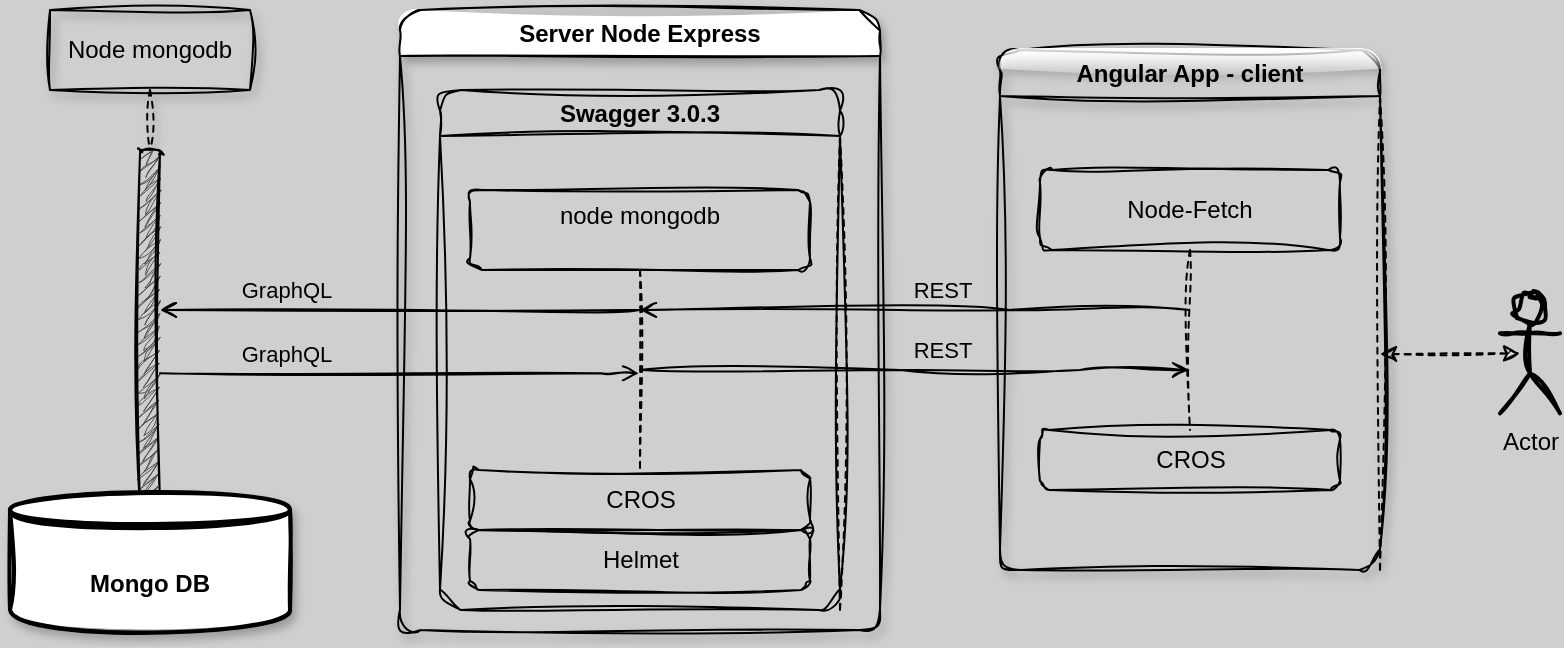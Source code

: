 <mxfile scale="1" border="20" version="23.0.2" type="device">
  <diagram name="architecture 3d-inventory API" id="2YBvvXClWsGukQMizWep">
    <mxGraphModel dx="1115" dy="942" grid="1" gridSize="10" guides="1" tooltips="1" connect="1" arrows="1" fold="1" page="0" pageScale="1" pageWidth="1100" pageHeight="850" background="#CFCFCF" math="0" shadow="0">
      <root>
        <mxCell id="0" />
        <mxCell id="1" parent="0" />
        <mxCell id="aM9ryv3xv72pqoxQDRHE-1" value="&lt;div&gt;Node mongodb&lt;/div&gt;" style="shape=umlLifeline;perimeter=lifelinePerimeter;whiteSpace=wrap;html=1;container=0;dropTarget=0;collapsible=0;recursiveResize=0;outlineConnect=0;portConstraint=eastwest;newEdgeStyle={&quot;edgeStyle&quot;:&quot;elbowEdgeStyle&quot;,&quot;elbow&quot;:&quot;vertical&quot;,&quot;curved&quot;:0,&quot;rounded&quot;:0};labelBorderColor=none;labelBackgroundColor=none;rounded=0;fillStyle=solid;fillColor=none;glass=1;shadow=1;sketch=1;curveFitting=1;jiggle=2;" parent="1" vertex="1">
          <mxGeometry x="125" width="100" height="70" as="geometry" />
        </mxCell>
        <mxCell id="aM9ryv3xv72pqoxQDRHE-2" value="" style="html=1;points=[];perimeter=orthogonalPerimeter;outlineConnect=0;targetShapes=umlLifeline;portConstraint=eastwest;newEdgeStyle={&quot;edgeStyle&quot;:&quot;elbowEdgeStyle&quot;,&quot;elbow&quot;:&quot;vertical&quot;,&quot;curved&quot;:0,&quot;rounded&quot;:0};labelBorderColor=none;labelBackgroundColor=none;fillColor=#4D4D4D;strokeWidth=1;rounded=1;glass=0;sketch=1;curveFitting=1;jiggle=2;gradientColor=none;fillStyle=zigzag;" parent="aM9ryv3xv72pqoxQDRHE-1" vertex="1">
          <mxGeometry x="45" y="70" width="10" height="180" as="geometry" />
        </mxCell>
        <mxCell id="9coqSmU1fN5mkPP7T_2O-10" value="" style="endArrow=open;html=1;endFill=0;shadow=0;startArrow=none;startFill=0;strokeWidth=1;rounded=0;labelBorderColor=none;labelBackgroundColor=none;fontColor=default;sketch=1;curveFitting=1;jiggle=2;" parent="1" source="aM9ryv3xv72pqoxQDRHE-2" target="9coqSmU1fN5mkPP7T_2O-3" edge="1">
          <mxGeometry width="50" height="50" relative="1" as="geometry">
            <mxPoint x="276" y="181.667" as="sourcePoint" />
            <mxPoint x="489.5" y="151.667" as="targetPoint" />
            <Array as="points">
              <mxPoint x="400.5" y="181.667" />
            </Array>
          </mxGeometry>
        </mxCell>
        <mxCell id="9coqSmU1fN5mkPP7T_2O-17" value="GraphQL" style="edgeLabel;html=1;align=center;verticalAlign=middle;resizable=0;points=[];labelBorderColor=none;labelBackgroundColor=none;rounded=0;sketch=1;curveFitting=1;jiggle=2;" parent="9coqSmU1fN5mkPP7T_2O-10" vertex="1" connectable="0">
          <mxGeometry x="-0.607" y="2" relative="1" as="geometry">
            <mxPoint x="16" y="-8" as="offset" />
          </mxGeometry>
        </mxCell>
        <mxCell id="9coqSmU1fN5mkPP7T_2O-18" value="Actor" style="shape=umlActor;verticalLabelPosition=bottom;verticalAlign=top;html=1;outlineConnect=0;labelBorderColor=none;labelBackgroundColor=none;fillColor=none;strokeWidth=2;rounded=0;sketch=1;curveFitting=1;jiggle=2;" parent="1" vertex="1">
          <mxGeometry x="850" y="141.67" width="30" height="60" as="geometry" />
        </mxCell>
        <mxCell id="18" value="" style="endArrow=none;html=1;endFill=0;curved=1;shadow=0;startArrow=open;startFill=0;strokeWidth=1;labelBorderColor=none;labelBackgroundColor=none;fontColor=default;rounded=0;sketch=1;curveFitting=1;jiggle=2;" parent="1" source="aM9ryv3xv72pqoxQDRHE-2" target="9coqSmU1fN5mkPP7T_2O-3" edge="1">
          <mxGeometry width="50" height="50" relative="1" as="geometry">
            <mxPoint x="276" y="150" as="sourcePoint" />
            <mxPoint x="448.5" y="170" as="targetPoint" />
            <Array as="points">
              <mxPoint x="400" y="150" />
            </Array>
          </mxGeometry>
        </mxCell>
        <mxCell id="19" value="GraphQL" style="edgeLabel;html=1;align=center;verticalAlign=middle;resizable=0;points=[];labelBorderColor=none;labelBackgroundColor=none;rounded=0;sketch=1;curveFitting=1;jiggle=2;" parent="18" vertex="1" connectable="0">
          <mxGeometry x="-0.607" y="2" relative="1" as="geometry">
            <mxPoint x="16" y="-8" as="offset" />
          </mxGeometry>
        </mxCell>
        <mxCell id="28" value="" style="endArrow=none;html=1;endFill=0;curved=1;shadow=0;startArrow=open;startFill=0;strokeWidth=1;labelBorderColor=none;labelBackgroundColor=none;fontColor=default;rounded=0;sketch=1;curveFitting=1;jiggle=2;" parent="1" source="9coqSmU1fN5mkPP7T_2O-3" target="35" edge="1">
          <mxGeometry width="50" height="50" relative="1" as="geometry">
            <mxPoint x="460" y="130" as="sourcePoint" />
            <mxPoint x="694.5" y="130" as="targetPoint" />
            <Array as="points">
              <mxPoint x="560" y="150" />
              <mxPoint x="650" y="150" />
            </Array>
          </mxGeometry>
        </mxCell>
        <mxCell id="29" value="REST" style="edgeLabel;html=1;align=center;verticalAlign=middle;resizable=0;points=[];labelBorderColor=none;labelBackgroundColor=none;rounded=0;sketch=1;curveFitting=1;jiggle=2;" parent="28" vertex="1" connectable="0">
          <mxGeometry x="-0.607" y="2" relative="1" as="geometry">
            <mxPoint x="97" y="-8" as="offset" />
          </mxGeometry>
        </mxCell>
        <mxCell id="30" value="" style="endArrow=open;html=1;endFill=0;shadow=0;startArrow=none;startFill=0;strokeWidth=1;rounded=0;labelBorderColor=none;labelBackgroundColor=none;fontColor=default;sketch=1;curveFitting=1;jiggle=2;" parent="1" source="9coqSmU1fN5mkPP7T_2O-3" target="35" edge="1">
          <mxGeometry width="50" height="50" relative="1" as="geometry">
            <mxPoint x="460" y="169.997" as="sourcePoint" />
            <mxPoint x="694.5" y="190" as="targetPoint" />
            <Array as="points">
              <mxPoint x="550" y="180" />
              <mxPoint x="640" y="180" />
            </Array>
          </mxGeometry>
        </mxCell>
        <mxCell id="31" value="REST" style="edgeLabel;html=1;align=center;verticalAlign=middle;resizable=0;points=[];labelBorderColor=none;labelBackgroundColor=none;rounded=0;sketch=1;curveFitting=1;jiggle=2;" parent="30" vertex="1" connectable="0">
          <mxGeometry x="-0.607" y="2" relative="1" as="geometry">
            <mxPoint x="97" y="-8" as="offset" />
          </mxGeometry>
        </mxCell>
        <mxCell id="32" value="" style="endArrow=classic;startArrow=classic;html=1;rounded=0;dashed=1;strokeWidth=1;labelBorderColor=none;labelBackgroundColor=none;fontColor=default;sketch=1;curveFitting=1;jiggle=2;" parent="1" edge="1">
          <mxGeometry width="50" height="50" relative="1" as="geometry">
            <mxPoint x="790" y="172" as="sourcePoint" />
            <mxPoint x="860" y="171.67" as="targetPoint" />
          </mxGeometry>
        </mxCell>
        <mxCell id="33" value="Angular App - client" style="swimlane;whiteSpace=wrap;html=1;rounded=1;shadow=1;labelBorderColor=none;labelBackgroundColor=none;separatorColor=#000000;fillColor=none;glass=1;sketch=1;curveFitting=1;jiggle=2;" parent="1" vertex="1">
          <mxGeometry x="600" y="20" width="190" height="260" as="geometry" />
        </mxCell>
        <mxCell id="35" value="Node-Fetch" style="shape=umlLifeline;perimeter=lifelinePerimeter;whiteSpace=wrap;html=1;container=0;dropTarget=0;collapsible=0;recursiveResize=0;outlineConnect=0;portConstraint=eastwest;newEdgeStyle={&quot;edgeStyle&quot;:&quot;elbowEdgeStyle&quot;,&quot;elbow&quot;:&quot;vertical&quot;,&quot;curved&quot;:0,&quot;rounded&quot;:0};labelBorderColor=none;labelBackgroundColor=none;fillColor=none;rounded=1;sketch=1;curveFitting=1;jiggle=2;" parent="33" vertex="1">
          <mxGeometry x="20" y="60" width="150" height="130" as="geometry" />
        </mxCell>
        <mxCell id="36" value="CROS" style="html=1;points=[];perimeter=orthogonalPerimeter;outlineConnect=0;targetShapes=umlLifeline;portConstraint=eastwest;newEdgeStyle={&quot;edgeStyle&quot;:&quot;elbowEdgeStyle&quot;,&quot;elbow&quot;:&quot;vertical&quot;,&quot;curved&quot;:0,&quot;rounded&quot;:0};labelBorderColor=none;labelBackgroundColor=none;fillStyle=solid;fillColor=none;rounded=1;sketch=1;curveFitting=1;jiggle=2;" parent="33" vertex="1">
          <mxGeometry x="20" y="190" width="150" height="30" as="geometry" />
        </mxCell>
        <mxCell id="38" value="Server Node Express" style="swimlane;whiteSpace=wrap;html=1;rounded=1;shadow=1;glass=0;swimlaneFillColor=none;labelBackgroundColor=none;sketch=1;curveFitting=1;jiggle=2;" parent="1" vertex="1">
          <mxGeometry x="300" width="240" height="310" as="geometry" />
        </mxCell>
        <mxCell id="9coqSmU1fN5mkPP7T_2O-3" value="&lt;div&gt;node mongodb&lt;/div&gt;&lt;div&gt;&lt;br&gt;&lt;/div&gt;" style="shape=umlLifeline;perimeter=lifelinePerimeter;whiteSpace=wrap;html=1;container=0;dropTarget=0;collapsible=0;recursiveResize=0;outlineConnect=0;portConstraint=eastwest;newEdgeStyle={&quot;edgeStyle&quot;:&quot;elbowEdgeStyle&quot;,&quot;elbow&quot;:&quot;vertical&quot;,&quot;curved&quot;:0,&quot;rounded&quot;:0};labelBorderColor=none;labelBackgroundColor=none;fillColor=none;rounded=1;sketch=1;curveFitting=1;jiggle=2;" parent="38" vertex="1">
          <mxGeometry x="35" y="90" width="170" height="140" as="geometry" />
        </mxCell>
        <mxCell id="9coqSmU1fN5mkPP7T_2O-6" value="CROS" style="html=1;points=[];perimeter=orthogonalPerimeter;outlineConnect=0;targetShapes=umlLifeline;portConstraint=eastwest;newEdgeStyle={&quot;edgeStyle&quot;:&quot;elbowEdgeStyle&quot;,&quot;elbow&quot;:&quot;vertical&quot;,&quot;curved&quot;:0,&quot;rounded&quot;:0};labelBorderColor=none;labelBackgroundColor=none;fillStyle=solid;fillColor=none;rounded=1;sketch=1;curveFitting=1;jiggle=2;" parent="9coqSmU1fN5mkPP7T_2O-3" vertex="1">
          <mxGeometry y="140" width="170" height="30" as="geometry" />
        </mxCell>
        <mxCell id="40" value="Helmet" style="html=1;points=[];perimeter=orthogonalPerimeter;outlineConnect=0;targetShapes=umlLifeline;portConstraint=eastwest;newEdgeStyle={&quot;edgeStyle&quot;:&quot;elbowEdgeStyle&quot;,&quot;elbow&quot;:&quot;vertical&quot;,&quot;curved&quot;:0,&quot;rounded&quot;:0};labelBorderColor=none;labelBackgroundColor=none;fillStyle=solid;fillColor=none;rounded=1;sketch=1;curveFitting=1;jiggle=2;" parent="38" vertex="1">
          <mxGeometry x="35" y="260" width="170" height="30" as="geometry" />
        </mxCell>
        <mxCell id="9coqSmU1fN5mkPP7T_2O-2" value="&lt;font color=&quot;#000000&quot;&gt;Swagger 3.0.3&lt;/font&gt;" style="swimlane;whiteSpace=wrap;html=1;rounded=1;shadow=0;labelBorderColor=none;labelBackgroundColor=none;separatorColor=#000000;fillColor=none;sketch=1;curveFitting=1;jiggle=2;" parent="38" vertex="1">
          <mxGeometry x="20" y="40" width="200" height="260" as="geometry" />
        </mxCell>
        <mxCell id="39" value="&lt;b&gt;Mongo DB&lt;/b&gt;" style="shape=datastore;whiteSpace=wrap;html=1;shadow=1;strokeWidth=2;labelBackgroundColor=none;rounded=0;sketch=1;curveFitting=1;jiggle=2;gradientColor=none;fillStyle=auto;" parent="1" vertex="1">
          <mxGeometry x="105" y="240" width="140" height="70" as="geometry" />
        </mxCell>
      </root>
    </mxGraphModel>
  </diagram>
</mxfile>
